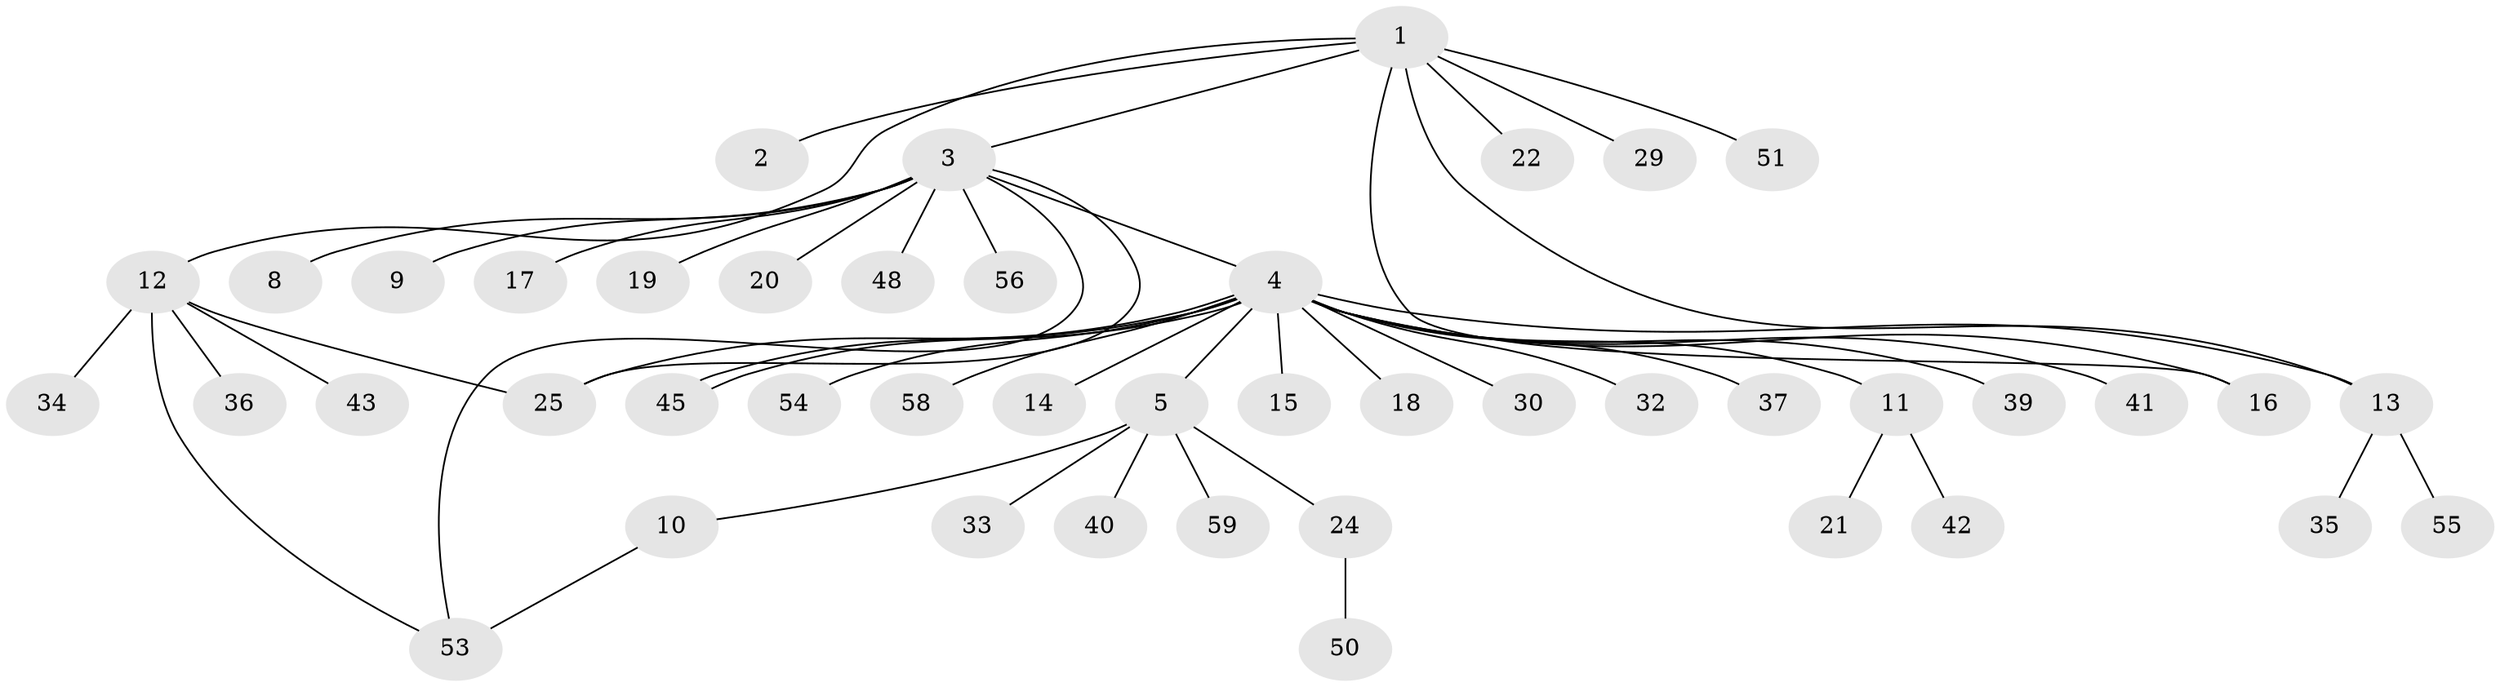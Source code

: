 // original degree distribution, {9: 0.01694915254237288, 1: 0.6101694915254238, 12: 0.01694915254237288, 18: 0.01694915254237288, 5: 0.01694915254237288, 4: 0.0847457627118644, 2: 0.1694915254237288, 3: 0.06779661016949153}
// Generated by graph-tools (version 1.1) at 2025/11/02/27/25 16:11:16]
// undirected, 45 vertices, 51 edges
graph export_dot {
graph [start="1"]
  node [color=gray90,style=filled];
  1 [super="+7"];
  2;
  3 [super="+23"];
  4 [super="+26"];
  5 [super="+6"];
  8 [super="+38"];
  9;
  10 [super="+47"];
  11 [super="+49"];
  12 [super="+28"];
  13 [super="+27"];
  14;
  15;
  16 [super="+44"];
  17 [super="+46"];
  18;
  19;
  20;
  21;
  22;
  24;
  25 [super="+31"];
  29;
  30;
  32 [super="+52"];
  33;
  34;
  35;
  36;
  37;
  39;
  40;
  41 [super="+57"];
  42;
  43;
  45;
  48;
  50;
  51;
  53;
  54;
  55;
  56;
  58;
  59;
  1 -- 2;
  1 -- 3;
  1 -- 12;
  1 -- 16;
  1 -- 22;
  1 -- 29;
  1 -- 51;
  1 -- 13;
  3 -- 4;
  3 -- 8;
  3 -- 9;
  3 -- 17;
  3 -- 19;
  3 -- 20;
  3 -- 25;
  3 -- 48;
  3 -- 53;
  3 -- 56;
  4 -- 5 [weight=2];
  4 -- 11;
  4 -- 13;
  4 -- 14;
  4 -- 15;
  4 -- 18;
  4 -- 30;
  4 -- 32;
  4 -- 37;
  4 -- 39;
  4 -- 41;
  4 -- 45;
  4 -- 45;
  4 -- 54;
  4 -- 25;
  4 -- 58;
  4 -- 16;
  5 -- 10;
  5 -- 33;
  5 -- 59;
  5 -- 24;
  5 -- 40;
  10 -- 53;
  11 -- 21;
  11 -- 42;
  12 -- 53;
  12 -- 25;
  12 -- 34;
  12 -- 43;
  12 -- 36;
  13 -- 35;
  13 -- 55;
  24 -- 50;
}
